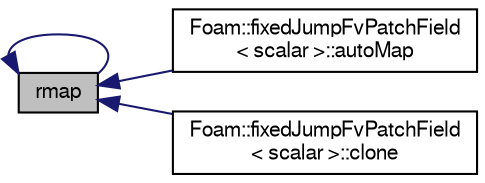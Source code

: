 digraph "rmap"
{
  bgcolor="transparent";
  edge [fontname="FreeSans",fontsize="10",labelfontname="FreeSans",labelfontsize="10"];
  node [fontname="FreeSans",fontsize="10",shape=record];
  rankdir="LR";
  Node25 [label="rmap",height=0.2,width=0.4,color="black", fillcolor="grey75", style="filled", fontcolor="black"];
  Node25 -> Node26 [dir="back",color="midnightblue",fontsize="10",style="solid",fontname="FreeSans"];
  Node26 [label="Foam::fixedJumpFvPatchField\l\< scalar \>::autoMap",height=0.2,width=0.4,color="black",URL="$a22102.html#a0ab0c43ce90d756c88dd81e3d0a9eef5",tooltip="Map (and resize as needed) from self given a mapping object. "];
  Node25 -> Node27 [dir="back",color="midnightblue",fontsize="10",style="solid",fontname="FreeSans"];
  Node27 [label="Foam::fixedJumpFvPatchField\l\< scalar \>::clone",height=0.2,width=0.4,color="black",URL="$a22102.html#a6dfbb046cc414bcb0ee27a1646815537",tooltip="Construct and return a clone setting internal field reference. "];
  Node25 -> Node25 [dir="back",color="midnightblue",fontsize="10",style="solid",fontname="FreeSans"];
}
